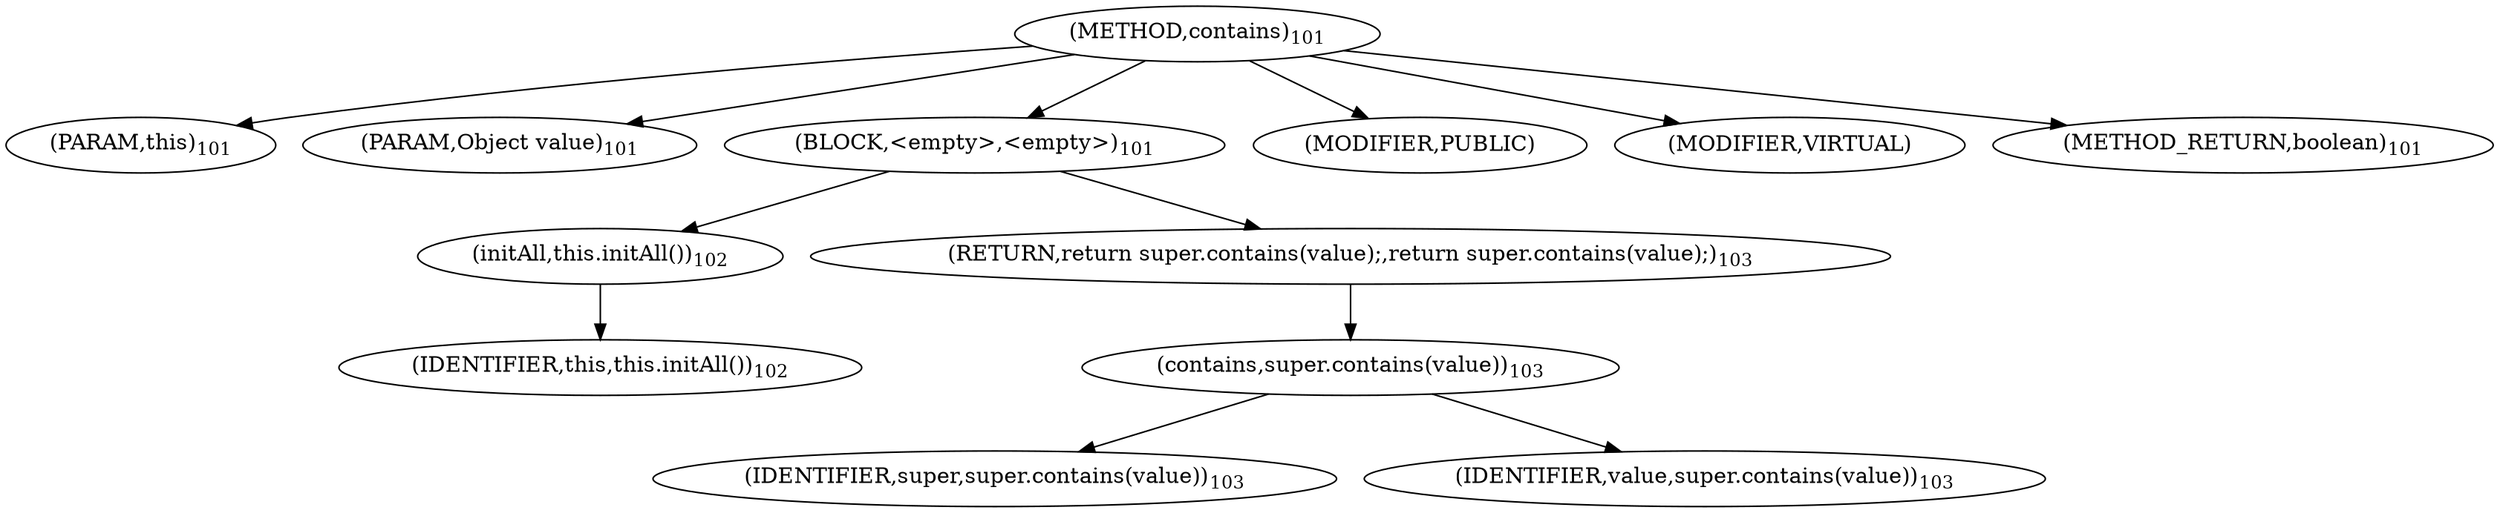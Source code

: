 digraph "contains" {  
"116" [label = <(METHOD,contains)<SUB>101</SUB>> ]
"12" [label = <(PARAM,this)<SUB>101</SUB>> ]
"117" [label = <(PARAM,Object value)<SUB>101</SUB>> ]
"118" [label = <(BLOCK,&lt;empty&gt;,&lt;empty&gt;)<SUB>101</SUB>> ]
"119" [label = <(initAll,this.initAll())<SUB>102</SUB>> ]
"11" [label = <(IDENTIFIER,this,this.initAll())<SUB>102</SUB>> ]
"120" [label = <(RETURN,return super.contains(value);,return super.contains(value);)<SUB>103</SUB>> ]
"121" [label = <(contains,super.contains(value))<SUB>103</SUB>> ]
"122" [label = <(IDENTIFIER,super,super.contains(value))<SUB>103</SUB>> ]
"123" [label = <(IDENTIFIER,value,super.contains(value))<SUB>103</SUB>> ]
"124" [label = <(MODIFIER,PUBLIC)> ]
"125" [label = <(MODIFIER,VIRTUAL)> ]
"126" [label = <(METHOD_RETURN,boolean)<SUB>101</SUB>> ]
  "116" -> "12" 
  "116" -> "117" 
  "116" -> "118" 
  "116" -> "124" 
  "116" -> "125" 
  "116" -> "126" 
  "118" -> "119" 
  "118" -> "120" 
  "119" -> "11" 
  "120" -> "121" 
  "121" -> "122" 
  "121" -> "123" 
}
